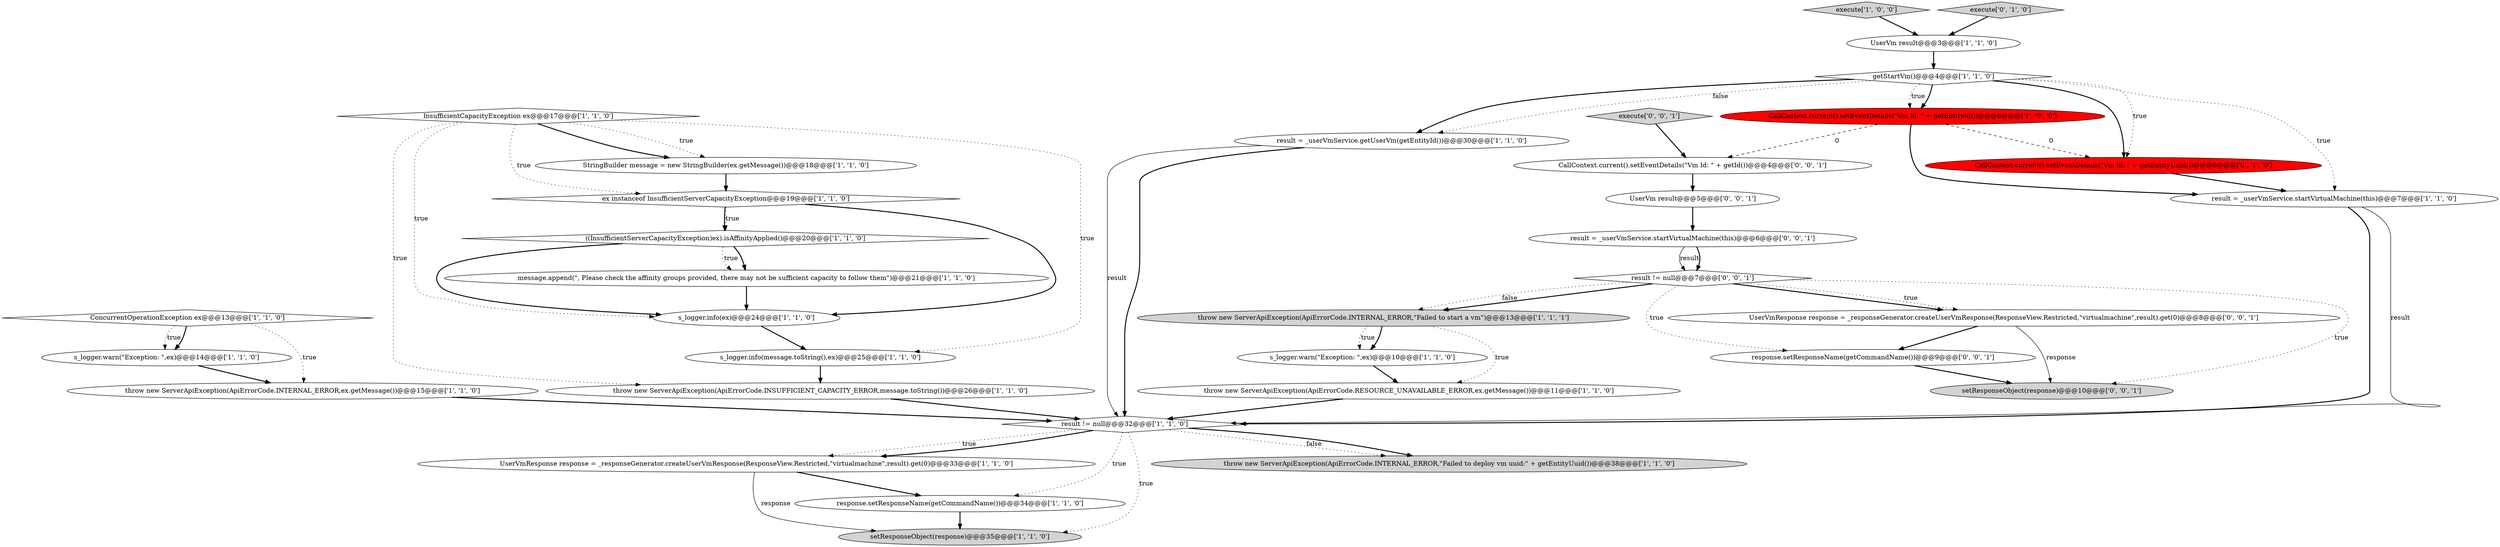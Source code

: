 digraph {
15 [style = filled, label = "throw new ServerApiException(ApiErrorCode.INTERNAL_ERROR,ex.getMessage())@@@15@@@['1', '1', '0']", fillcolor = white, shape = ellipse image = "AAA0AAABBB1BBB"];
14 [style = filled, label = "UserVmResponse response = _responseGenerator.createUserVmResponse(ResponseView.Restricted,\"virtualmachine\",result).get(0)@@@33@@@['1', '1', '0']", fillcolor = white, shape = ellipse image = "AAA0AAABBB1BBB"];
34 [style = filled, label = "CallContext.current().setEventDetails(\"Vm Id: \" + getId())@@@4@@@['0', '0', '1']", fillcolor = white, shape = ellipse image = "AAA0AAABBB3BBB"];
20 [style = filled, label = "InsufficientCapacityException ex@@@17@@@['1', '1', '0']", fillcolor = white, shape = diamond image = "AAA0AAABBB1BBB"];
16 [style = filled, label = "execute['1', '0', '0']", fillcolor = lightgray, shape = diamond image = "AAA0AAABBB1BBB"];
25 [style = filled, label = "execute['0', '1', '0']", fillcolor = lightgray, shape = diamond image = "AAA0AAABBB2BBB"];
18 [style = filled, label = "throw new ServerApiException(ApiErrorCode.RESOURCE_UNAVAILABLE_ERROR,ex.getMessage())@@@11@@@['1', '1', '0']", fillcolor = white, shape = ellipse image = "AAA0AAABBB1BBB"];
5 [style = filled, label = "s_logger.info(ex)@@@24@@@['1', '1', '0']", fillcolor = white, shape = ellipse image = "AAA0AAABBB1BBB"];
10 [style = filled, label = "UserVm result@@@3@@@['1', '1', '0']", fillcolor = white, shape = ellipse image = "AAA0AAABBB1BBB"];
26 [style = filled, label = "CallContext.current().setEventDetails(\"Vm Id: \" + getEntityUuid())@@@6@@@['0', '1', '0']", fillcolor = red, shape = ellipse image = "AAA1AAABBB2BBB"];
24 [style = filled, label = "message.append(\", Please check the affinity groups provided, there may not be sufficient capacity to follow them\")@@@21@@@['1', '1', '0']", fillcolor = white, shape = ellipse image = "AAA0AAABBB1BBB"];
13 [style = filled, label = "s_logger.warn(\"Exception: \",ex)@@@14@@@['1', '1', '0']", fillcolor = white, shape = ellipse image = "AAA0AAABBB1BBB"];
22 [style = filled, label = "ConcurrentOperationException ex@@@13@@@['1', '1', '0']", fillcolor = white, shape = diamond image = "AAA0AAABBB1BBB"];
23 [style = filled, label = "ex instanceof InsufficientServerCapacityException@@@19@@@['1', '1', '0']", fillcolor = white, shape = diamond image = "AAA0AAABBB1BBB"];
1 [style = filled, label = "CallContext.current().setEventDetails(\"Vm Id: \" + getEntityId())@@@6@@@['1', '0', '0']", fillcolor = red, shape = ellipse image = "AAA1AAABBB1BBB"];
17 [style = filled, label = "throw new ServerApiException(ApiErrorCode.INSUFFICIENT_CAPACITY_ERROR,message.toString())@@@26@@@['1', '1', '0']", fillcolor = white, shape = ellipse image = "AAA0AAABBB1BBB"];
30 [style = filled, label = "response.setResponseName(getCommandName())@@@9@@@['0', '0', '1']", fillcolor = white, shape = ellipse image = "AAA0AAABBB3BBB"];
12 [style = filled, label = "result = _userVmService.getUserVm(getEntityId())@@@30@@@['1', '1', '0']", fillcolor = white, shape = ellipse image = "AAA0AAABBB1BBB"];
27 [style = filled, label = "UserVmResponse response = _responseGenerator.createUserVmResponse(ResponseView.Restricted,\"virtualmachine\",result).get(0)@@@8@@@['0', '0', '1']", fillcolor = white, shape = ellipse image = "AAA0AAABBB3BBB"];
3 [style = filled, label = "setResponseObject(response)@@@35@@@['1', '1', '0']", fillcolor = lightgray, shape = ellipse image = "AAA0AAABBB1BBB"];
11 [style = filled, label = "result = _userVmService.startVirtualMachine(this)@@@7@@@['1', '1', '0']", fillcolor = white, shape = ellipse image = "AAA0AAABBB1BBB"];
6 [style = filled, label = "response.setResponseName(getCommandName())@@@34@@@['1', '1', '0']", fillcolor = white, shape = ellipse image = "AAA0AAABBB1BBB"];
7 [style = filled, label = "s_logger.warn(\"Exception: \",ex)@@@10@@@['1', '1', '0']", fillcolor = white, shape = ellipse image = "AAA0AAABBB1BBB"];
32 [style = filled, label = "result != null@@@7@@@['0', '0', '1']", fillcolor = white, shape = diamond image = "AAA0AAABBB3BBB"];
31 [style = filled, label = "UserVm result@@@5@@@['0', '0', '1']", fillcolor = white, shape = ellipse image = "AAA0AAABBB3BBB"];
4 [style = filled, label = "((InsufficientServerCapacityException)ex).isAffinityApplied()@@@20@@@['1', '1', '0']", fillcolor = white, shape = diamond image = "AAA0AAABBB1BBB"];
9 [style = filled, label = "result != null@@@32@@@['1', '1', '0']", fillcolor = white, shape = diamond image = "AAA0AAABBB1BBB"];
28 [style = filled, label = "setResponseObject(response)@@@10@@@['0', '0', '1']", fillcolor = lightgray, shape = ellipse image = "AAA0AAABBB3BBB"];
8 [style = filled, label = "getStartVm()@@@4@@@['1', '1', '0']", fillcolor = white, shape = diamond image = "AAA0AAABBB1BBB"];
2 [style = filled, label = "s_logger.info(message.toString(),ex)@@@25@@@['1', '1', '0']", fillcolor = white, shape = ellipse image = "AAA0AAABBB1BBB"];
33 [style = filled, label = "result = _userVmService.startVirtualMachine(this)@@@6@@@['0', '0', '1']", fillcolor = white, shape = ellipse image = "AAA0AAABBB3BBB"];
21 [style = filled, label = "throw new ServerApiException(ApiErrorCode.INTERNAL_ERROR,\"Failed to deploy vm uuid:\" + getEntityUuid())@@@38@@@['1', '1', '0']", fillcolor = lightgray, shape = ellipse image = "AAA0AAABBB1BBB"];
19 [style = filled, label = "StringBuilder message = new StringBuilder(ex.getMessage())@@@18@@@['1', '1', '0']", fillcolor = white, shape = ellipse image = "AAA0AAABBB1BBB"];
0 [style = filled, label = "throw new ServerApiException(ApiErrorCode.INTERNAL_ERROR,\"Failed to start a vm\")@@@13@@@['1', '1', '1']", fillcolor = lightgray, shape = ellipse image = "AAA0AAABBB1BBB"];
29 [style = filled, label = "execute['0', '0', '1']", fillcolor = lightgray, shape = diamond image = "AAA0AAABBB3BBB"];
2->17 [style = bold, label=""];
6->3 [style = bold, label=""];
8->26 [style = dotted, label="true"];
9->21 [style = dotted, label="false"];
32->28 [style = dotted, label="true"];
4->24 [style = bold, label=""];
23->5 [style = bold, label=""];
8->12 [style = dotted, label="false"];
0->18 [style = dotted, label="true"];
16->10 [style = bold, label=""];
1->26 [style = dashed, label="0"];
20->17 [style = dotted, label="true"];
12->9 [style = solid, label="result"];
17->9 [style = bold, label=""];
32->0 [style = bold, label=""];
27->30 [style = bold, label=""];
1->34 [style = dashed, label="0"];
23->4 [style = bold, label=""];
34->31 [style = bold, label=""];
32->27 [style = bold, label=""];
33->32 [style = solid, label="result"];
29->34 [style = bold, label=""];
11->9 [style = bold, label=""];
12->9 [style = bold, label=""];
9->6 [style = dotted, label="true"];
32->0 [style = dotted, label="false"];
26->11 [style = bold, label=""];
9->14 [style = dotted, label="true"];
24->5 [style = bold, label=""];
1->11 [style = bold, label=""];
0->7 [style = bold, label=""];
20->5 [style = dotted, label="true"];
8->1 [style = bold, label=""];
8->1 [style = dotted, label="true"];
5->2 [style = bold, label=""];
32->27 [style = dotted, label="true"];
23->4 [style = dotted, label="true"];
30->28 [style = bold, label=""];
10->8 [style = bold, label=""];
15->9 [style = bold, label=""];
19->23 [style = bold, label=""];
31->33 [style = bold, label=""];
11->9 [style = solid, label="result"];
22->13 [style = dotted, label="true"];
20->23 [style = dotted, label="true"];
32->30 [style = dotted, label="true"];
18->9 [style = bold, label=""];
9->14 [style = bold, label=""];
9->21 [style = bold, label=""];
7->18 [style = bold, label=""];
8->11 [style = dotted, label="true"];
20->2 [style = dotted, label="true"];
33->32 [style = bold, label=""];
25->10 [style = bold, label=""];
14->3 [style = solid, label="response"];
20->19 [style = dotted, label="true"];
27->28 [style = solid, label="response"];
13->15 [style = bold, label=""];
4->24 [style = dotted, label="true"];
9->3 [style = dotted, label="true"];
20->19 [style = bold, label=""];
22->15 [style = dotted, label="true"];
4->5 [style = bold, label=""];
14->6 [style = bold, label=""];
8->12 [style = bold, label=""];
22->13 [style = bold, label=""];
0->7 [style = dotted, label="true"];
8->26 [style = bold, label=""];
}
